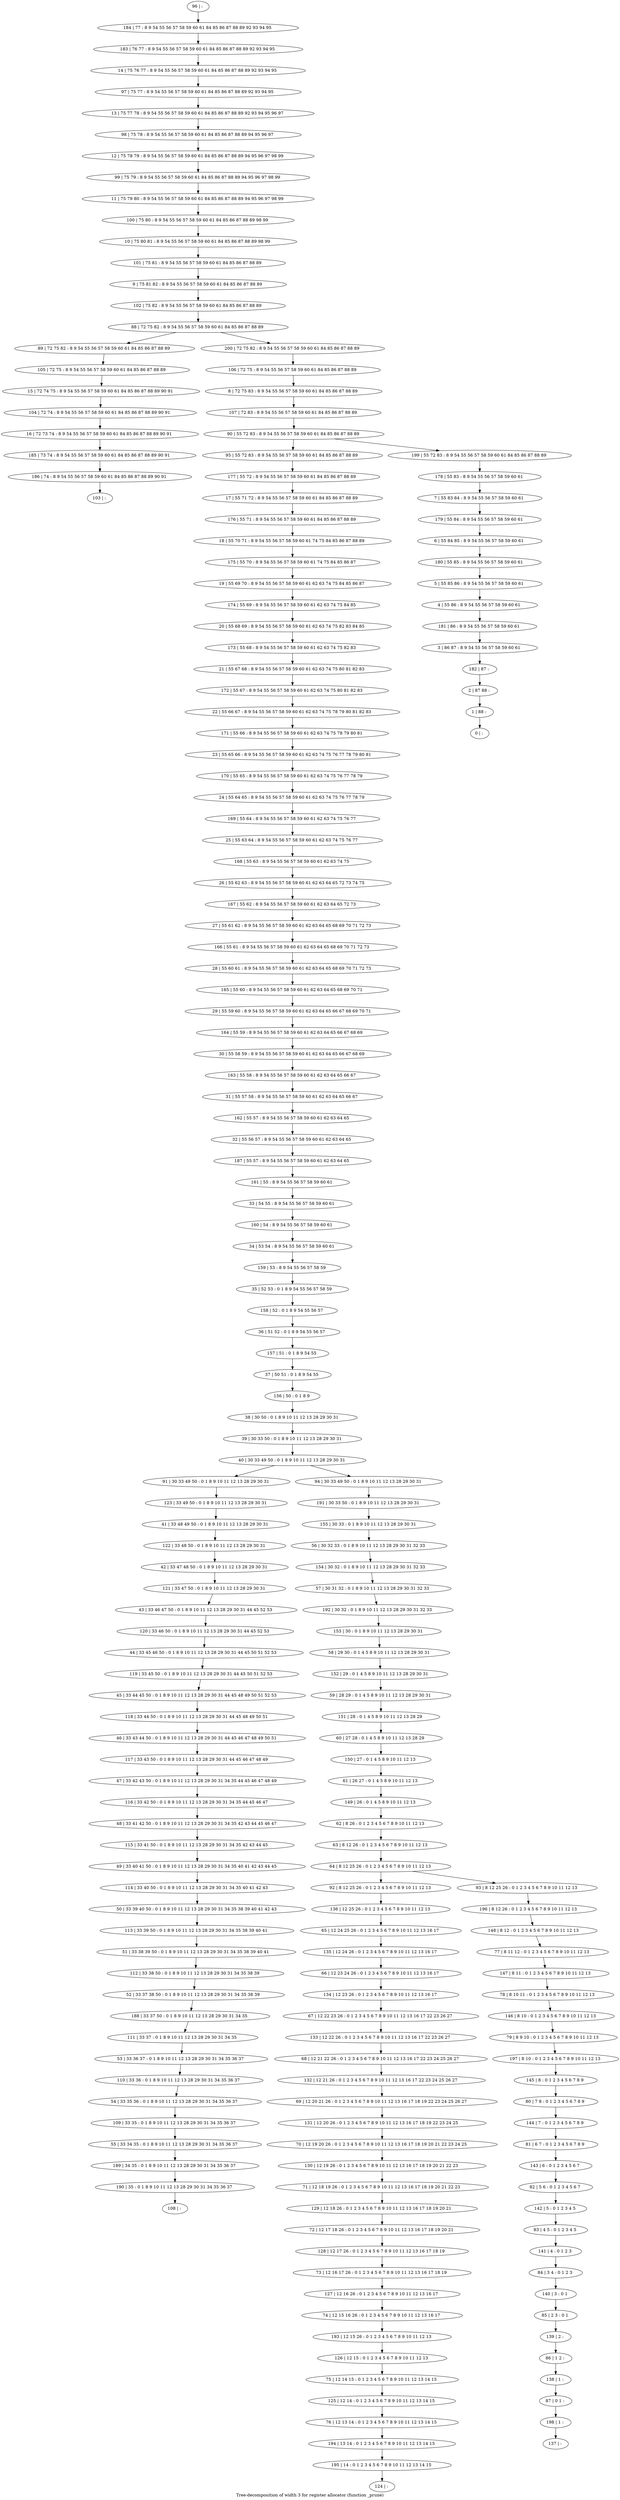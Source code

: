 digraph G {
graph [label="Tree-decomposition of width 3 for register allocator (function _prune)"]
0[label="0 | : "];
1[label="1 | 88 : "];
2[label="2 | 87 88 : "];
3[label="3 | 86 87 : 8 9 54 55 56 57 58 59 60 61 "];
4[label="4 | 55 86 : 8 9 54 55 56 57 58 59 60 61 "];
5[label="5 | 55 85 86 : 8 9 54 55 56 57 58 59 60 61 "];
6[label="6 | 55 84 85 : 8 9 54 55 56 57 58 59 60 61 "];
7[label="7 | 55 83 84 : 8 9 54 55 56 57 58 59 60 61 "];
8[label="8 | 72 75 83 : 8 9 54 55 56 57 58 59 60 61 84 85 86 87 88 89 "];
9[label="9 | 75 81 82 : 8 9 54 55 56 57 58 59 60 61 84 85 86 87 88 89 "];
10[label="10 | 75 80 81 : 8 9 54 55 56 57 58 59 60 61 84 85 86 87 88 89 98 99 "];
11[label="11 | 75 79 80 : 8 9 54 55 56 57 58 59 60 61 84 85 86 87 88 89 94 95 96 97 98 99 "];
12[label="12 | 75 78 79 : 8 9 54 55 56 57 58 59 60 61 84 85 86 87 88 89 94 95 96 97 98 99 "];
13[label="13 | 75 77 78 : 8 9 54 55 56 57 58 59 60 61 84 85 86 87 88 89 92 93 94 95 96 97 "];
14[label="14 | 75 76 77 : 8 9 54 55 56 57 58 59 60 61 84 85 86 87 88 89 92 93 94 95 "];
15[label="15 | 72 74 75 : 8 9 54 55 56 57 58 59 60 61 84 85 86 87 88 89 90 91 "];
16[label="16 | 72 73 74 : 8 9 54 55 56 57 58 59 60 61 84 85 86 87 88 89 90 91 "];
17[label="17 | 55 71 72 : 8 9 54 55 56 57 58 59 60 61 84 85 86 87 88 89 "];
18[label="18 | 55 70 71 : 8 9 54 55 56 57 58 59 60 61 74 75 84 85 86 87 88 89 "];
19[label="19 | 55 69 70 : 8 9 54 55 56 57 58 59 60 61 62 63 74 75 84 85 86 87 "];
20[label="20 | 55 68 69 : 8 9 54 55 56 57 58 59 60 61 62 63 74 75 82 83 84 85 "];
21[label="21 | 55 67 68 : 8 9 54 55 56 57 58 59 60 61 62 63 74 75 80 81 82 83 "];
22[label="22 | 55 66 67 : 8 9 54 55 56 57 58 59 60 61 62 63 74 75 78 79 80 81 82 83 "];
23[label="23 | 55 65 66 : 8 9 54 55 56 57 58 59 60 61 62 63 74 75 76 77 78 79 80 81 "];
24[label="24 | 55 64 65 : 8 9 54 55 56 57 58 59 60 61 62 63 74 75 76 77 78 79 "];
25[label="25 | 55 63 64 : 8 9 54 55 56 57 58 59 60 61 62 63 74 75 76 77 "];
26[label="26 | 55 62 63 : 8 9 54 55 56 57 58 59 60 61 62 63 64 65 72 73 74 75 "];
27[label="27 | 55 61 62 : 8 9 54 55 56 57 58 59 60 61 62 63 64 65 68 69 70 71 72 73 "];
28[label="28 | 55 60 61 : 8 9 54 55 56 57 58 59 60 61 62 63 64 65 68 69 70 71 72 73 "];
29[label="29 | 55 59 60 : 8 9 54 55 56 57 58 59 60 61 62 63 64 65 66 67 68 69 70 71 "];
30[label="30 | 55 58 59 : 8 9 54 55 56 57 58 59 60 61 62 63 64 65 66 67 68 69 "];
31[label="31 | 55 57 58 : 8 9 54 55 56 57 58 59 60 61 62 63 64 65 66 67 "];
32[label="32 | 55 56 57 : 8 9 54 55 56 57 58 59 60 61 62 63 64 65 "];
33[label="33 | 54 55 : 8 9 54 55 56 57 58 59 60 61 "];
34[label="34 | 53 54 : 8 9 54 55 56 57 58 59 60 61 "];
35[label="35 | 52 53 : 0 1 8 9 54 55 56 57 58 59 "];
36[label="36 | 51 52 : 0 1 8 9 54 55 56 57 "];
37[label="37 | 50 51 : 0 1 8 9 54 55 "];
38[label="38 | 30 50 : 0 1 8 9 10 11 12 13 28 29 30 31 "];
39[label="39 | 30 33 50 : 0 1 8 9 10 11 12 13 28 29 30 31 "];
40[label="40 | 30 33 49 50 : 0 1 8 9 10 11 12 13 28 29 30 31 "];
41[label="41 | 33 48 49 50 : 0 1 8 9 10 11 12 13 28 29 30 31 "];
42[label="42 | 33 47 48 50 : 0 1 8 9 10 11 12 13 28 29 30 31 "];
43[label="43 | 33 46 47 50 : 0 1 8 9 10 11 12 13 28 29 30 31 44 45 52 53 "];
44[label="44 | 33 45 46 50 : 0 1 8 9 10 11 12 13 28 29 30 31 44 45 50 51 52 53 "];
45[label="45 | 33 44 45 50 : 0 1 8 9 10 11 12 13 28 29 30 31 44 45 48 49 50 51 52 53 "];
46[label="46 | 33 43 44 50 : 0 1 8 9 10 11 12 13 28 29 30 31 44 45 46 47 48 49 50 51 "];
47[label="47 | 33 42 43 50 : 0 1 8 9 10 11 12 13 28 29 30 31 34 35 44 45 46 47 48 49 "];
48[label="48 | 33 41 42 50 : 0 1 8 9 10 11 12 13 28 29 30 31 34 35 42 43 44 45 46 47 "];
49[label="49 | 33 40 41 50 : 0 1 8 9 10 11 12 13 28 29 30 31 34 35 40 41 42 43 44 45 "];
50[label="50 | 33 39 40 50 : 0 1 8 9 10 11 12 13 28 29 30 31 34 35 38 39 40 41 42 43 "];
51[label="51 | 33 38 39 50 : 0 1 8 9 10 11 12 13 28 29 30 31 34 35 38 39 40 41 "];
52[label="52 | 33 37 38 50 : 0 1 8 9 10 11 12 13 28 29 30 31 34 35 38 39 "];
53[label="53 | 33 36 37 : 0 1 8 9 10 11 12 13 28 29 30 31 34 35 36 37 "];
54[label="54 | 33 35 36 : 0 1 8 9 10 11 12 13 28 29 30 31 34 35 36 37 "];
55[label="55 | 33 34 35 : 0 1 8 9 10 11 12 13 28 29 30 31 34 35 36 37 "];
56[label="56 | 30 32 33 : 0 1 8 9 10 11 12 13 28 29 30 31 32 33 "];
57[label="57 | 30 31 32 : 0 1 8 9 10 11 12 13 28 29 30 31 32 33 "];
58[label="58 | 29 30 : 0 1 4 5 8 9 10 11 12 13 28 29 30 31 "];
59[label="59 | 28 29 : 0 1 4 5 8 9 10 11 12 13 28 29 30 31 "];
60[label="60 | 27 28 : 0 1 4 5 8 9 10 11 12 13 28 29 "];
61[label="61 | 26 27 : 0 1 4 5 8 9 10 11 12 13 "];
62[label="62 | 8 26 : 0 1 2 3 4 5 6 7 8 9 10 11 12 13 "];
63[label="63 | 8 12 26 : 0 1 2 3 4 5 6 7 8 9 10 11 12 13 "];
64[label="64 | 8 12 25 26 : 0 1 2 3 4 5 6 7 8 9 10 11 12 13 "];
65[label="65 | 12 24 25 26 : 0 1 2 3 4 5 6 7 8 9 10 11 12 13 16 17 "];
66[label="66 | 12 23 24 26 : 0 1 2 3 4 5 6 7 8 9 10 11 12 13 16 17 "];
67[label="67 | 12 22 23 26 : 0 1 2 3 4 5 6 7 8 9 10 11 12 13 16 17 22 23 26 27 "];
68[label="68 | 12 21 22 26 : 0 1 2 3 4 5 6 7 8 9 10 11 12 13 16 17 22 23 24 25 26 27 "];
69[label="69 | 12 20 21 26 : 0 1 2 3 4 5 6 7 8 9 10 11 12 13 16 17 18 19 22 23 24 25 26 27 "];
70[label="70 | 12 19 20 26 : 0 1 2 3 4 5 6 7 8 9 10 11 12 13 16 17 18 19 20 21 22 23 24 25 "];
71[label="71 | 12 18 19 26 : 0 1 2 3 4 5 6 7 8 9 10 11 12 13 16 17 18 19 20 21 22 23 "];
72[label="72 | 12 17 18 26 : 0 1 2 3 4 5 6 7 8 9 10 11 12 13 16 17 18 19 20 21 "];
73[label="73 | 12 16 17 26 : 0 1 2 3 4 5 6 7 8 9 10 11 12 13 16 17 18 19 "];
74[label="74 | 12 15 16 26 : 0 1 2 3 4 5 6 7 8 9 10 11 12 13 16 17 "];
75[label="75 | 12 14 15 : 0 1 2 3 4 5 6 7 8 9 10 11 12 13 14 15 "];
76[label="76 | 12 13 14 : 0 1 2 3 4 5 6 7 8 9 10 11 12 13 14 15 "];
77[label="77 | 8 11 12 : 0 1 2 3 4 5 6 7 8 9 10 11 12 13 "];
78[label="78 | 8 10 11 : 0 1 2 3 4 5 6 7 8 9 10 11 12 13 "];
79[label="79 | 8 9 10 : 0 1 2 3 4 5 6 7 8 9 10 11 12 13 "];
80[label="80 | 7 8 : 0 1 2 3 4 5 6 7 8 9 "];
81[label="81 | 6 7 : 0 1 2 3 4 5 6 7 8 9 "];
82[label="82 | 5 6 : 0 1 2 3 4 5 6 7 "];
83[label="83 | 4 5 : 0 1 2 3 4 5 "];
84[label="84 | 3 4 : 0 1 2 3 "];
85[label="85 | 2 3 : 0 1 "];
86[label="86 | 1 2 : "];
87[label="87 | 0 1 : "];
88[label="88 | 72 75 82 : 8 9 54 55 56 57 58 59 60 61 84 85 86 87 88 89 "];
89[label="89 | 72 75 82 : 8 9 54 55 56 57 58 59 60 61 84 85 86 87 88 89 "];
90[label="90 | 55 72 83 : 8 9 54 55 56 57 58 59 60 61 84 85 86 87 88 89 "];
91[label="91 | 30 33 49 50 : 0 1 8 9 10 11 12 13 28 29 30 31 "];
92[label="92 | 8 12 25 26 : 0 1 2 3 4 5 6 7 8 9 10 11 12 13 "];
93[label="93 | 8 12 25 26 : 0 1 2 3 4 5 6 7 8 9 10 11 12 13 "];
94[label="94 | 30 33 49 50 : 0 1 8 9 10 11 12 13 28 29 30 31 "];
95[label="95 | 55 72 83 : 8 9 54 55 56 57 58 59 60 61 84 85 86 87 88 89 "];
96[label="96 | : "];
97[label="97 | 75 77 : 8 9 54 55 56 57 58 59 60 61 84 85 86 87 88 89 92 93 94 95 "];
98[label="98 | 75 78 : 8 9 54 55 56 57 58 59 60 61 84 85 86 87 88 89 94 95 96 97 "];
99[label="99 | 75 79 : 8 9 54 55 56 57 58 59 60 61 84 85 86 87 88 89 94 95 96 97 98 99 "];
100[label="100 | 75 80 : 8 9 54 55 56 57 58 59 60 61 84 85 86 87 88 89 98 99 "];
101[label="101 | 75 81 : 8 9 54 55 56 57 58 59 60 61 84 85 86 87 88 89 "];
102[label="102 | 75 82 : 8 9 54 55 56 57 58 59 60 61 84 85 86 87 88 89 "];
103[label="103 | : "];
104[label="104 | 72 74 : 8 9 54 55 56 57 58 59 60 61 84 85 86 87 88 89 90 91 "];
105[label="105 | 72 75 : 8 9 54 55 56 57 58 59 60 61 84 85 86 87 88 89 "];
106[label="106 | 72 75 : 8 9 54 55 56 57 58 59 60 61 84 85 86 87 88 89 "];
107[label="107 | 72 83 : 8 9 54 55 56 57 58 59 60 61 84 85 86 87 88 89 "];
108[label="108 | : "];
109[label="109 | 33 35 : 0 1 8 9 10 11 12 13 28 29 30 31 34 35 36 37 "];
110[label="110 | 33 36 : 0 1 8 9 10 11 12 13 28 29 30 31 34 35 36 37 "];
111[label="111 | 33 37 : 0 1 8 9 10 11 12 13 28 29 30 31 34 35 "];
112[label="112 | 33 38 50 : 0 1 8 9 10 11 12 13 28 29 30 31 34 35 38 39 "];
113[label="113 | 33 39 50 : 0 1 8 9 10 11 12 13 28 29 30 31 34 35 38 39 40 41 "];
114[label="114 | 33 40 50 : 0 1 8 9 10 11 12 13 28 29 30 31 34 35 40 41 42 43 "];
115[label="115 | 33 41 50 : 0 1 8 9 10 11 12 13 28 29 30 31 34 35 42 43 44 45 "];
116[label="116 | 33 42 50 : 0 1 8 9 10 11 12 13 28 29 30 31 34 35 44 45 46 47 "];
117[label="117 | 33 43 50 : 0 1 8 9 10 11 12 13 28 29 30 31 44 45 46 47 48 49 "];
118[label="118 | 33 44 50 : 0 1 8 9 10 11 12 13 28 29 30 31 44 45 48 49 50 51 "];
119[label="119 | 33 45 50 : 0 1 8 9 10 11 12 13 28 29 30 31 44 45 50 51 52 53 "];
120[label="120 | 33 46 50 : 0 1 8 9 10 11 12 13 28 29 30 31 44 45 52 53 "];
121[label="121 | 33 47 50 : 0 1 8 9 10 11 12 13 28 29 30 31 "];
122[label="122 | 33 48 50 : 0 1 8 9 10 11 12 13 28 29 30 31 "];
123[label="123 | 33 49 50 : 0 1 8 9 10 11 12 13 28 29 30 31 "];
124[label="124 | : "];
125[label="125 | 12 14 : 0 1 2 3 4 5 6 7 8 9 10 11 12 13 14 15 "];
126[label="126 | 12 15 : 0 1 2 3 4 5 6 7 8 9 10 11 12 13 "];
127[label="127 | 12 16 26 : 0 1 2 3 4 5 6 7 8 9 10 11 12 13 16 17 "];
128[label="128 | 12 17 26 : 0 1 2 3 4 5 6 7 8 9 10 11 12 13 16 17 18 19 "];
129[label="129 | 12 18 26 : 0 1 2 3 4 5 6 7 8 9 10 11 12 13 16 17 18 19 20 21 "];
130[label="130 | 12 19 26 : 0 1 2 3 4 5 6 7 8 9 10 11 12 13 16 17 18 19 20 21 22 23 "];
131[label="131 | 12 20 26 : 0 1 2 3 4 5 6 7 8 9 10 11 12 13 16 17 18 19 22 23 24 25 "];
132[label="132 | 12 21 26 : 0 1 2 3 4 5 6 7 8 9 10 11 12 13 16 17 22 23 24 25 26 27 "];
133[label="133 | 12 22 26 : 0 1 2 3 4 5 6 7 8 9 10 11 12 13 16 17 22 23 26 27 "];
134[label="134 | 12 23 26 : 0 1 2 3 4 5 6 7 8 9 10 11 12 13 16 17 "];
135[label="135 | 12 24 26 : 0 1 2 3 4 5 6 7 8 9 10 11 12 13 16 17 "];
136[label="136 | 12 25 26 : 0 1 2 3 4 5 6 7 8 9 10 11 12 13 "];
137[label="137 | : "];
138[label="138 | 1 : "];
139[label="139 | 2 : "];
140[label="140 | 3 : 0 1 "];
141[label="141 | 4 : 0 1 2 3 "];
142[label="142 | 5 : 0 1 2 3 4 5 "];
143[label="143 | 6 : 0 1 2 3 4 5 6 7 "];
144[label="144 | 7 : 0 1 2 3 4 5 6 7 8 9 "];
145[label="145 | 8 : 0 1 2 3 4 5 6 7 8 9 "];
146[label="146 | 8 10 : 0 1 2 3 4 5 6 7 8 9 10 11 12 13 "];
147[label="147 | 8 11 : 0 1 2 3 4 5 6 7 8 9 10 11 12 13 "];
148[label="148 | 8 12 : 0 1 2 3 4 5 6 7 8 9 10 11 12 13 "];
149[label="149 | 26 : 0 1 4 5 8 9 10 11 12 13 "];
150[label="150 | 27 : 0 1 4 5 8 9 10 11 12 13 "];
151[label="151 | 28 : 0 1 4 5 8 9 10 11 12 13 28 29 "];
152[label="152 | 29 : 0 1 4 5 8 9 10 11 12 13 28 29 30 31 "];
153[label="153 | 30 : 0 1 8 9 10 11 12 13 28 29 30 31 "];
154[label="154 | 30 32 : 0 1 8 9 10 11 12 13 28 29 30 31 32 33 "];
155[label="155 | 30 33 : 0 1 8 9 10 11 12 13 28 29 30 31 "];
156[label="156 | 50 : 0 1 8 9 "];
157[label="157 | 51 : 0 1 8 9 54 55 "];
158[label="158 | 52 : 0 1 8 9 54 55 56 57 "];
159[label="159 | 53 : 8 9 54 55 56 57 58 59 "];
160[label="160 | 54 : 8 9 54 55 56 57 58 59 60 61 "];
161[label="161 | 55 : 8 9 54 55 56 57 58 59 60 61 "];
162[label="162 | 55 57 : 8 9 54 55 56 57 58 59 60 61 62 63 64 65 "];
163[label="163 | 55 58 : 8 9 54 55 56 57 58 59 60 61 62 63 64 65 66 67 "];
164[label="164 | 55 59 : 8 9 54 55 56 57 58 59 60 61 62 63 64 65 66 67 68 69 "];
165[label="165 | 55 60 : 8 9 54 55 56 57 58 59 60 61 62 63 64 65 68 69 70 71 "];
166[label="166 | 55 61 : 8 9 54 55 56 57 58 59 60 61 62 63 64 65 68 69 70 71 72 73 "];
167[label="167 | 55 62 : 8 9 54 55 56 57 58 59 60 61 62 63 64 65 72 73 "];
168[label="168 | 55 63 : 8 9 54 55 56 57 58 59 60 61 62 63 74 75 "];
169[label="169 | 55 64 : 8 9 54 55 56 57 58 59 60 61 62 63 74 75 76 77 "];
170[label="170 | 55 65 : 8 9 54 55 56 57 58 59 60 61 62 63 74 75 76 77 78 79 "];
171[label="171 | 55 66 : 8 9 54 55 56 57 58 59 60 61 62 63 74 75 78 79 80 81 "];
172[label="172 | 55 67 : 8 9 54 55 56 57 58 59 60 61 62 63 74 75 80 81 82 83 "];
173[label="173 | 55 68 : 8 9 54 55 56 57 58 59 60 61 62 63 74 75 82 83 "];
174[label="174 | 55 69 : 8 9 54 55 56 57 58 59 60 61 62 63 74 75 84 85 "];
175[label="175 | 55 70 : 8 9 54 55 56 57 58 59 60 61 74 75 84 85 86 87 "];
176[label="176 | 55 71 : 8 9 54 55 56 57 58 59 60 61 84 85 86 87 88 89 "];
177[label="177 | 55 72 : 8 9 54 55 56 57 58 59 60 61 84 85 86 87 88 89 "];
178[label="178 | 55 83 : 8 9 54 55 56 57 58 59 60 61 "];
179[label="179 | 55 84 : 8 9 54 55 56 57 58 59 60 61 "];
180[label="180 | 55 85 : 8 9 54 55 56 57 58 59 60 61 "];
181[label="181 | 86 : 8 9 54 55 56 57 58 59 60 61 "];
182[label="182 | 87 : "];
183[label="183 | 76 77 : 8 9 54 55 56 57 58 59 60 61 84 85 86 87 88 89 92 93 94 95 "];
184[label="184 | 77 : 8 9 54 55 56 57 58 59 60 61 84 85 86 87 88 89 92 93 94 95 "];
185[label="185 | 73 74 : 8 9 54 55 56 57 58 59 60 61 84 85 86 87 88 89 90 91 "];
186[label="186 | 74 : 8 9 54 55 56 57 58 59 60 61 84 85 86 87 88 89 90 91 "];
187[label="187 | 55 57 : 8 9 54 55 56 57 58 59 60 61 62 63 64 65 "];
188[label="188 | 33 37 50 : 0 1 8 9 10 11 12 13 28 29 30 31 34 35 "];
189[label="189 | 34 35 : 0 1 8 9 10 11 12 13 28 29 30 31 34 35 36 37 "];
190[label="190 | 35 : 0 1 8 9 10 11 12 13 28 29 30 31 34 35 36 37 "];
191[label="191 | 30 33 50 : 0 1 8 9 10 11 12 13 28 29 30 31 "];
192[label="192 | 30 32 : 0 1 8 9 10 11 12 13 28 29 30 31 32 33 "];
193[label="193 | 12 15 26 : 0 1 2 3 4 5 6 7 8 9 10 11 12 13 "];
194[label="194 | 13 14 : 0 1 2 3 4 5 6 7 8 9 10 11 12 13 14 15 "];
195[label="195 | 14 : 0 1 2 3 4 5 6 7 8 9 10 11 12 13 14 15 "];
196[label="196 | 8 12 26 : 0 1 2 3 4 5 6 7 8 9 10 11 12 13 "];
197[label="197 | 8 10 : 0 1 2 3 4 5 6 7 8 9 10 11 12 13 "];
198[label="198 | 1 : "];
199[label="199 | 55 72 83 : 8 9 54 55 56 57 58 59 60 61 84 85 86 87 88 89 "];
200[label="200 | 72 75 82 : 8 9 54 55 56 57 58 59 60 61 84 85 86 87 88 89 "];
38->39 ;
39->40 ;
62->63 ;
63->64 ;
40->91 ;
64->92 ;
64->93 ;
40->94 ;
104->16 ;
15->104 ;
105->15 ;
89->105 ;
109->55 ;
54->109 ;
110->54 ;
53->110 ;
111->53 ;
112->52 ;
51->112 ;
113->51 ;
50->113 ;
114->50 ;
49->114 ;
115->49 ;
48->115 ;
116->48 ;
47->116 ;
117->47 ;
46->117 ;
118->46 ;
45->118 ;
119->45 ;
44->119 ;
120->44 ;
43->120 ;
121->43 ;
42->121 ;
122->42 ;
41->122 ;
123->41 ;
91->123 ;
125->76 ;
75->125 ;
126->75 ;
127->74 ;
73->127 ;
128->73 ;
72->128 ;
129->72 ;
71->129 ;
130->71 ;
70->130 ;
131->70 ;
69->131 ;
132->69 ;
68->132 ;
133->68 ;
67->133 ;
134->67 ;
66->134 ;
135->66 ;
65->135 ;
136->65 ;
92->136 ;
138->87 ;
86->138 ;
139->86 ;
85->139 ;
140->85 ;
84->140 ;
141->84 ;
83->141 ;
142->83 ;
82->142 ;
143->82 ;
81->143 ;
144->81 ;
80->144 ;
145->80 ;
146->79 ;
78->146 ;
147->78 ;
77->147 ;
148->77 ;
149->62 ;
61->149 ;
150->61 ;
60->150 ;
151->60 ;
59->151 ;
152->59 ;
58->152 ;
153->58 ;
154->57 ;
56->154 ;
155->56 ;
156->38 ;
37->156 ;
157->37 ;
36->157 ;
158->36 ;
35->158 ;
159->35 ;
34->159 ;
160->34 ;
33->160 ;
161->33 ;
162->32 ;
31->162 ;
163->31 ;
30->163 ;
164->30 ;
29->164 ;
165->29 ;
28->165 ;
166->28 ;
27->166 ;
167->27 ;
26->167 ;
168->26 ;
25->168 ;
169->25 ;
24->169 ;
170->24 ;
23->170 ;
171->23 ;
22->171 ;
172->22 ;
21->172 ;
173->21 ;
20->173 ;
174->20 ;
19->174 ;
175->19 ;
18->175 ;
176->18 ;
17->176 ;
177->17 ;
95->177 ;
16->185 ;
186->103 ;
185->186 ;
187->161 ;
32->187 ;
188->111 ;
52->188 ;
55->189 ;
190->108 ;
189->190 ;
191->155 ;
94->191 ;
192->153 ;
57->192 ;
193->126 ;
74->193 ;
76->194 ;
195->124 ;
194->195 ;
196->148 ;
93->196 ;
197->145 ;
79->197 ;
198->137 ;
87->198 ;
96->184 ;
184->183 ;
183->14 ;
14->97 ;
97->13 ;
13->98 ;
98->12 ;
12->99 ;
99->11 ;
11->100 ;
100->10 ;
10->101 ;
101->9 ;
9->102 ;
102->88 ;
106->8 ;
8->107 ;
107->90 ;
178->7 ;
7->179 ;
179->6 ;
6->180 ;
180->5 ;
5->4 ;
4->181 ;
181->3 ;
3->182 ;
182->2 ;
2->1 ;
1->0 ;
199->178 ;
200->106 ;
90->95 ;
90->199 ;
88->89 ;
88->200 ;
}
